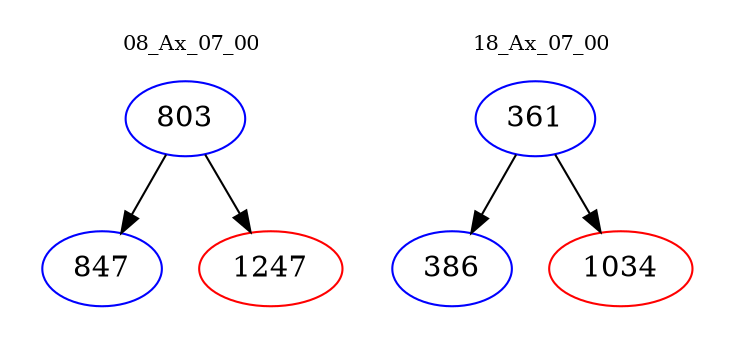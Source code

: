 digraph{
subgraph cluster_0 {
color = white
label = "08_Ax_07_00";
fontsize=10;
T0_803 [label="803", color="blue"]
T0_803 -> T0_847 [color="black"]
T0_847 [label="847", color="blue"]
T0_803 -> T0_1247 [color="black"]
T0_1247 [label="1247", color="red"]
}
subgraph cluster_1 {
color = white
label = "18_Ax_07_00";
fontsize=10;
T1_361 [label="361", color="blue"]
T1_361 -> T1_386 [color="black"]
T1_386 [label="386", color="blue"]
T1_361 -> T1_1034 [color="black"]
T1_1034 [label="1034", color="red"]
}
}
